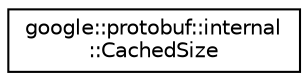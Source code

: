 digraph "类继承关系图"
{
 // LATEX_PDF_SIZE
  edge [fontname="Helvetica",fontsize="10",labelfontname="Helvetica",labelfontsize="10"];
  node [fontname="Helvetica",fontsize="10",shape=record];
  rankdir="LR";
  Node0 [label="google::protobuf::internal\l::CachedSize",height=0.2,width=0.4,color="black", fillcolor="white", style="filled",URL="$classgoogle_1_1protobuf_1_1internal_1_1CachedSize.html",tooltip=" "];
}
